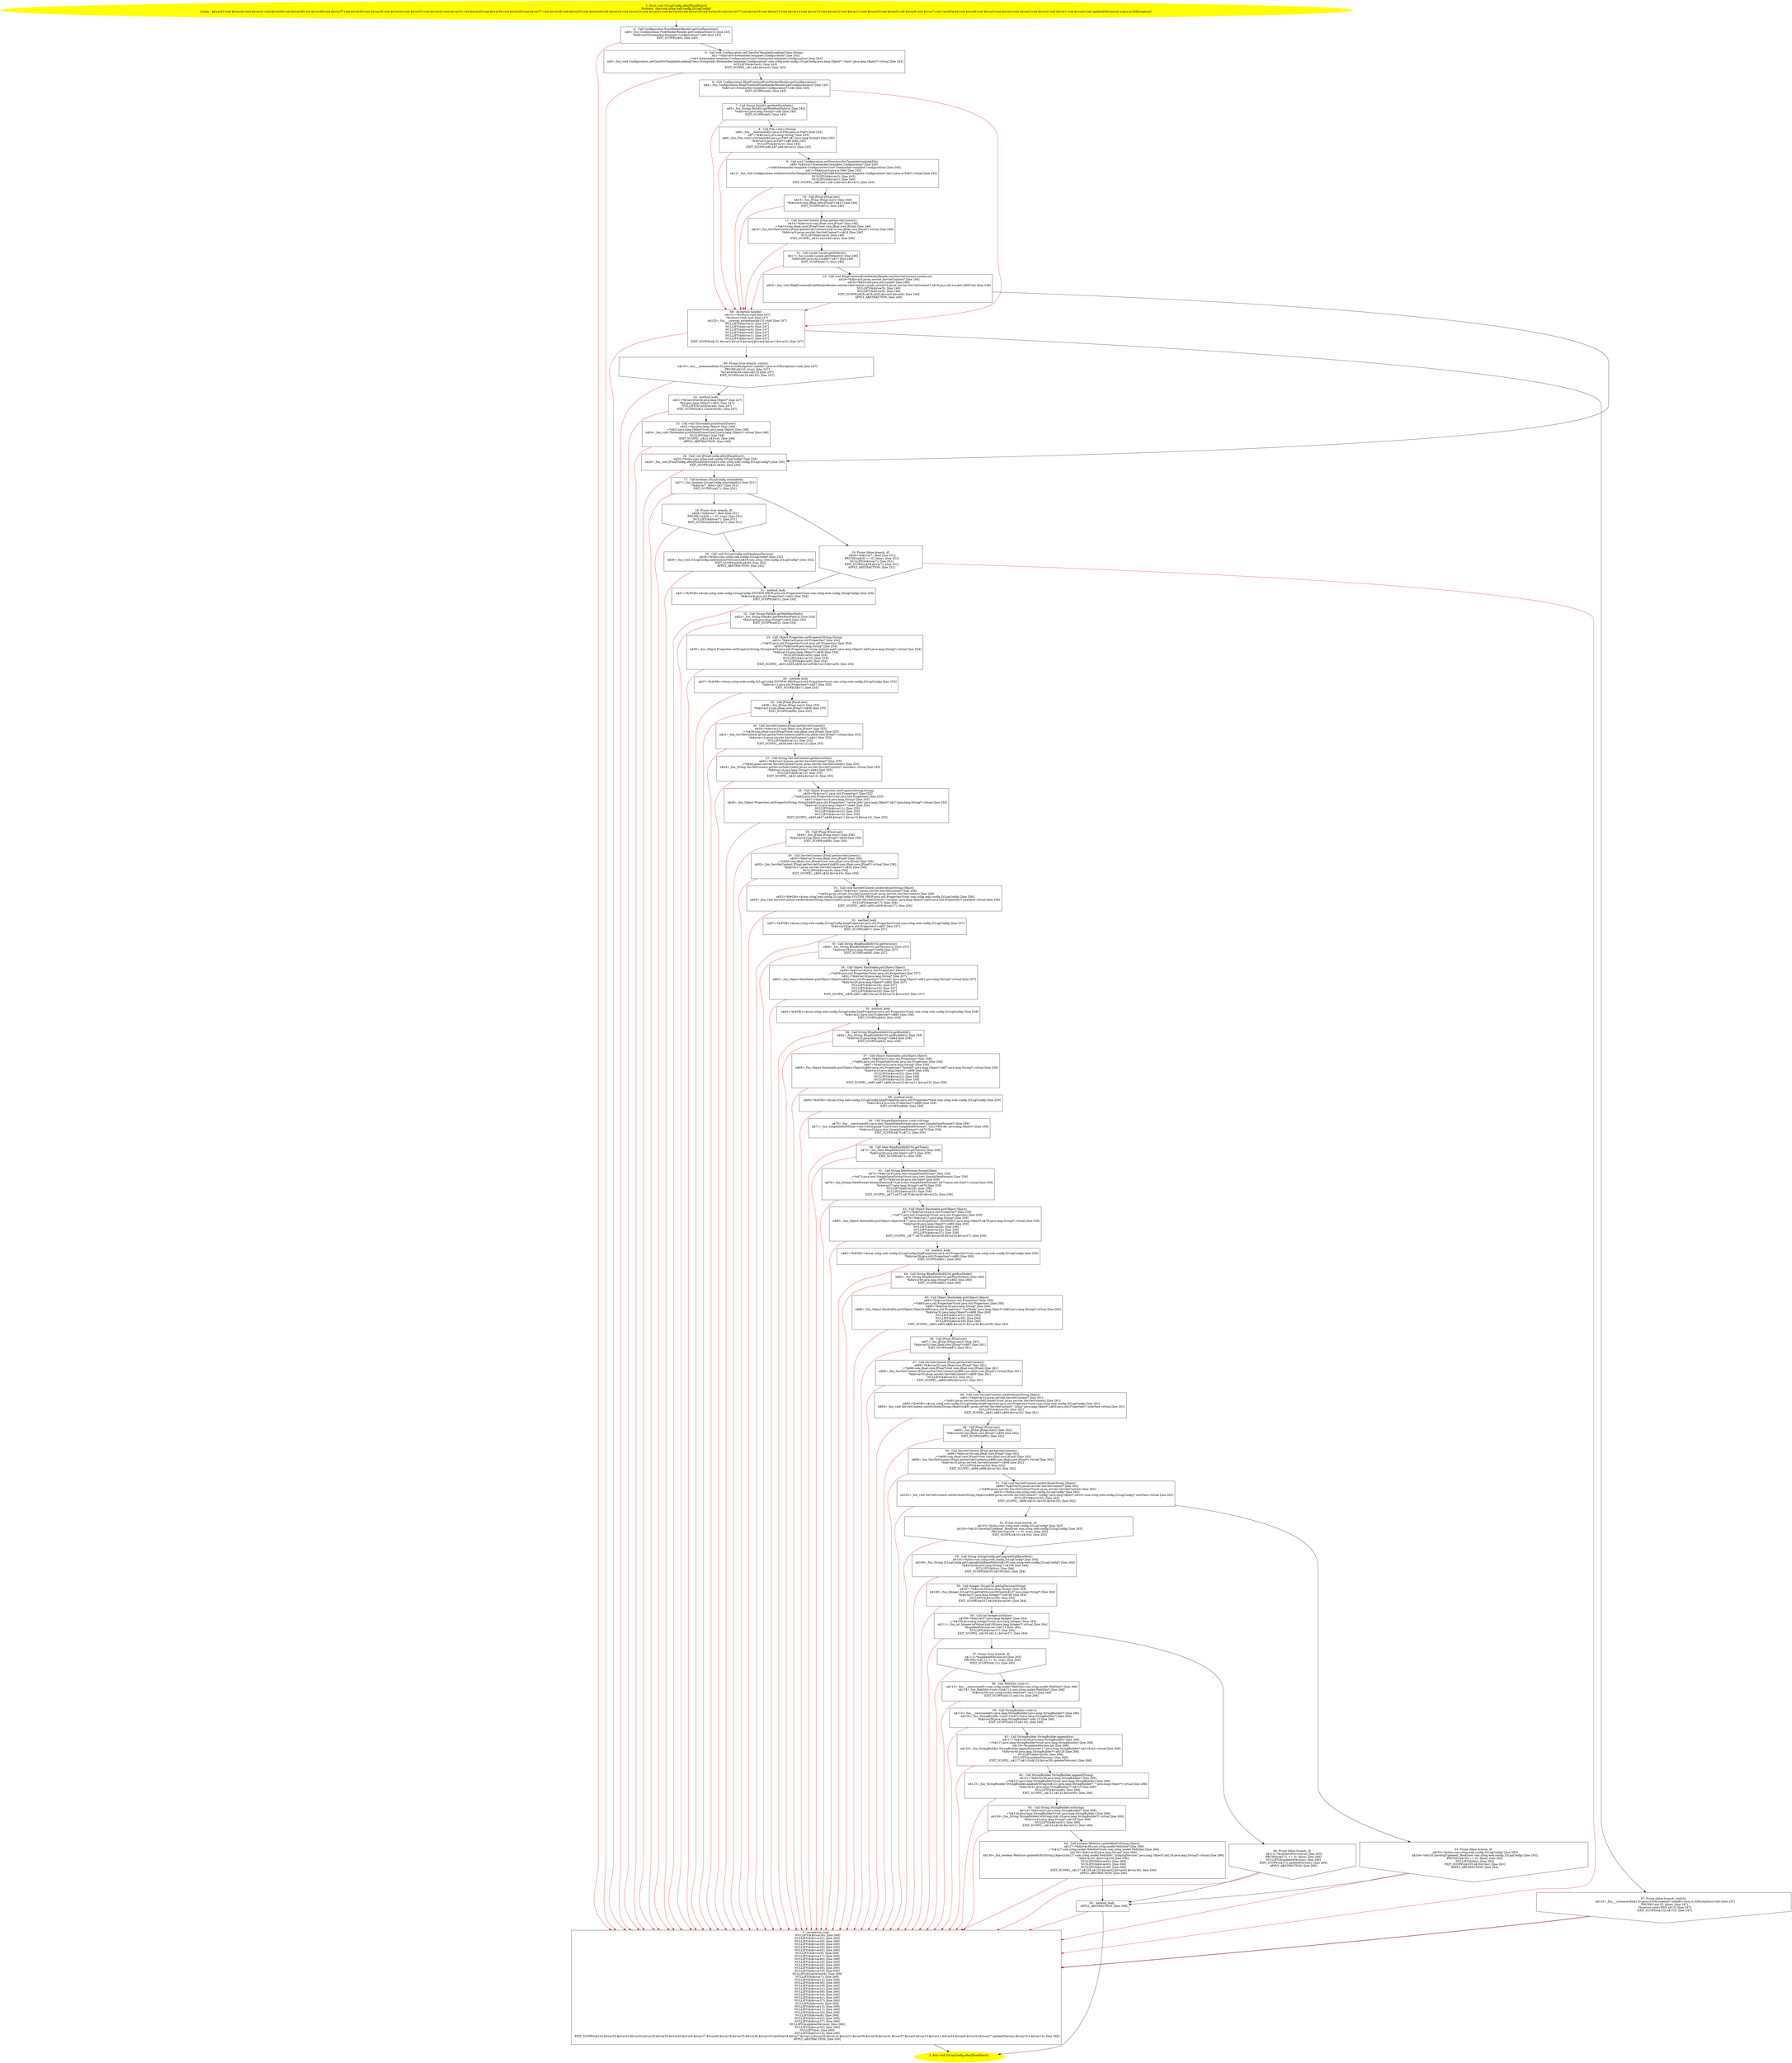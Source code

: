 /* @generated */
digraph cfg {
"com.zrlog.web.config.ZrLogConfig.afterJFinalStart():void.50306a057039aeea0c60e3ae49a06edf_1" [label="1: Start void ZrLogConfig.afterJFinalStart()\nFormals:  this:com.zrlog.web.config.ZrLogConfig*\nLocals:  $irvar43:void $irvar42:void $irvar41:void $irvar40:void $irvar39:void $irvar38:void $irvar37:void $irvar36:void $irvar35:void $irvar34:void $irvar33:void $irvar32:void $irvar31:void $irvar30:void $irvar29:void $irvar28:void $irvar27:void $irvar26:void $irvar25:void $irvar24:void $irvar23:void $irvar22:void $irvar21:void $irvar20:void $irvar19:void $irvar18:void $irvar17:void $irvar16:void $irvar15:void $irvar14:void $irvar13:void $irvar12:void $irvar11:void $irvar10:void $irvar9:void $irvar8:void $irvar7:void CatchVar44:void $irvar6:void $irvar5:void $irvar4:void $irvar3:void $irvar2:void $irvar1:void $irvar0:void updatedVersion:int e:java.io.IOException* \n  " color=yellow style=filled]
	

	 "com.zrlog.web.config.ZrLogConfig.afterJFinalStart():void.50306a057039aeea0c60e3ae49a06edf_1" -> "com.zrlog.web.config.ZrLogConfig.afterJFinalStart():void.50306a057039aeea0c60e3ae49a06edf_4" ;
"com.zrlog.web.config.ZrLogConfig.afterJFinalStart():void.50306a057039aeea0c60e3ae49a06edf_2" [label="2: Exit void ZrLogConfig.afterJFinalStart() \n  " color=yellow style=filled]
	

"com.zrlog.web.config.ZrLogConfig.afterJFinalStart():void.50306a057039aeea0c60e3ae49a06edf_3" [label="3:  exceptions sink \n   NULLIFY(&$irvar26); [line 269]\n  NULLIFY(&$irvar22); [line 269]\n  NULLIFY(&$irvar30); [line 269]\n  NULLIFY(&$irvar29); [line 269]\n  NULLIFY(&$irvar25); [line 269]\n  NULLIFY(&$irvar42); [line 269]\n  NULLIFY(&$irvar9); [line 269]\n  NULLIFY(&$irvar17); [line 269]\n  NULLIFY(&$irvar40); [line 269]\n  NULLIFY(&$irvar18); [line 269]\n  NULLIFY(&$irvar35); [line 269]\n  NULLIFY(&$irvar39); [line 269]\n  NULLIFY(&$irvar16); [line 269]\n  NULLIFY(&CatchVar44); [line 269]\n  NULLIFY(&$irvar7); [line 269]\n  NULLIFY(&$irvar12); [line 269]\n  NULLIFY(&$irvar36); [line 269]\n  NULLIFY(&$irvar19); [line 269]\n  NULLIFY(&$irvar21); [line 269]\n  NULLIFY(&$irvar38); [line 269]\n  NULLIFY(&$irvar34); [line 269]\n  NULLIFY(&$irvar41); [line 269]\n  NULLIFY(&$irvar37); [line 269]\n  NULLIFY(&$irvar0); [line 269]\n  NULLIFY(&$irvar13); [line 269]\n  NULLIFY(&$irvar11); [line 269]\n  NULLIFY(&$irvar24); [line 269]\n  NULLIFY(&$irvar8); [line 269]\n  NULLIFY(&$irvar32); [line 269]\n  NULLIFY(&$irvar27); [line 269]\n  NULLIFY(&updatedVersion); [line 269]\n  NULLIFY(&$irvar33); [line 269]\n  NULLIFY(&e); [line 269]\n  NULLIFY(&$irvar14); [line 269]\n  EXIT_SCOPE(n$132,$irvar26,$irvar22,$irvar30,$irvar29,$irvar25,$irvar42,$irvar9,$irvar17,$irvar40,$irvar18,$irvar35,$irvar39,$irvar16,CatchVar44,$irvar7,$irvar12,$irvar36,$irvar19,$irvar21,$irvar38,$irvar34,$irvar41,$irvar37,$irvar0,$irvar13,$irvar11,$irvar24,$irvar8,$irvar32,$irvar27,updatedVersion,$irvar33,e,$irvar14); [line 269]\n  APPLY_ABSTRACTION; [line 269]\n " shape="box"]
	

	 "com.zrlog.web.config.ZrLogConfig.afterJFinalStart():void.50306a057039aeea0c60e3ae49a06edf_3" -> "com.zrlog.web.config.ZrLogConfig.afterJFinalStart():void.50306a057039aeea0c60e3ae49a06edf_2" ;
"com.zrlog.web.config.ZrLogConfig.afterJFinalStart():void.50306a057039aeea0c60e3ae49a06edf_4" [label="4:  Call Configuration FreeMarkerRender.getConfiguration() \n   n$0=_fun_Configuration FreeMarkerRender.getConfiguration()() [line 243]\n  *&$irvar0:freemarker.template.Configuration*=n$0 [line 243]\n  EXIT_SCOPE(n$0); [line 243]\n " shape="box"]
	

	 "com.zrlog.web.config.ZrLogConfig.afterJFinalStart():void.50306a057039aeea0c60e3ae49a06edf_4" -> "com.zrlog.web.config.ZrLogConfig.afterJFinalStart():void.50306a057039aeea0c60e3ae49a06edf_5" ;
	 "com.zrlog.web.config.ZrLogConfig.afterJFinalStart():void.50306a057039aeea0c60e3ae49a06edf_4" -> "com.zrlog.web.config.ZrLogConfig.afterJFinalStart():void.50306a057039aeea0c60e3ae49a06edf_3" [color="red" ];
"com.zrlog.web.config.ZrLogConfig.afterJFinalStart():void.50306a057039aeea0c60e3ae49a06edf_5" [label="5:  Call void Configuration.setClassForTemplateLoading(Class,String) \n   n$1=*&$irvar0:freemarker.template.Configuration* [line 243]\n  _=*n$1:freemarker.template.Configuration*(root freemarker.template.Configuration) [line 243]\n  n$3=_fun_void Configuration.setClassForTemplateLoading(Class,String)(n$1:freemarker.template.Configuration*,com.zrlog.web.config.ZrLogConfig:java.lang.Object*,\"/view\":java.lang.Object*) virtual [line 243]\n  NULLIFY(&$irvar0); [line 243]\n  EXIT_SCOPE(_,n$1,n$3,$irvar0); [line 243]\n " shape="box"]
	

	 "com.zrlog.web.config.ZrLogConfig.afterJFinalStart():void.50306a057039aeea0c60e3ae49a06edf_5" -> "com.zrlog.web.config.ZrLogConfig.afterJFinalStart():void.50306a057039aeea0c60e3ae49a06edf_6" ;
	 "com.zrlog.web.config.ZrLogConfig.afterJFinalStart():void.50306a057039aeea0c60e3ae49a06edf_5" -> "com.zrlog.web.config.ZrLogConfig.afterJFinalStart():void.50306a057039aeea0c60e3ae49a06edf_3" [color="red" ];
"com.zrlog.web.config.ZrLogConfig.afterJFinalStart():void.50306a057039aeea0c60e3ae49a06edf_6" [label="6:  Call Configuration BlogFrontendFreeMarkerRender.getConfiguration() \n   n$4=_fun_Configuration BlogFrontendFreeMarkerRender.getConfiguration()() [line 245]\n  *&$irvar1:freemarker.template.Configuration*=n$4 [line 245]\n  EXIT_SCOPE(n$4); [line 245]\n " shape="box"]
	

	 "com.zrlog.web.config.ZrLogConfig.afterJFinalStart():void.50306a057039aeea0c60e3ae49a06edf_6" -> "com.zrlog.web.config.ZrLogConfig.afterJFinalStart():void.50306a057039aeea0c60e3ae49a06edf_7" ;
	 "com.zrlog.web.config.ZrLogConfig.afterJFinalStart():void.50306a057039aeea0c60e3ae49a06edf_6" -> "com.zrlog.web.config.ZrLogConfig.afterJFinalStart():void.50306a057039aeea0c60e3ae49a06edf_68" [color="red" ];
"com.zrlog.web.config.ZrLogConfig.afterJFinalStart():void.50306a057039aeea0c60e3ae49a06edf_7" [label="7:  Call String PathKit.getWebRootPath() \n   n$5=_fun_String PathKit.getWebRootPath()() [line 245]\n  *&$irvar2:java.lang.String*=n$5 [line 245]\n  EXIT_SCOPE(n$5); [line 245]\n " shape="box"]
	

	 "com.zrlog.web.config.ZrLogConfig.afterJFinalStart():void.50306a057039aeea0c60e3ae49a06edf_7" -> "com.zrlog.web.config.ZrLogConfig.afterJFinalStart():void.50306a057039aeea0c60e3ae49a06edf_8" ;
	 "com.zrlog.web.config.ZrLogConfig.afterJFinalStart():void.50306a057039aeea0c60e3ae49a06edf_7" -> "com.zrlog.web.config.ZrLogConfig.afterJFinalStart():void.50306a057039aeea0c60e3ae49a06edf_68" [color="red" ];
"com.zrlog.web.config.ZrLogConfig.afterJFinalStart():void.50306a057039aeea0c60e3ae49a06edf_8" [label="8:  Call File.<init>(String) \n   n$6=_fun___new(sizeof(t=java.io.File):java.io.File*) [line 245]\n  n$7=*&$irvar2:java.lang.String* [line 245]\n  n$8=_fun_File.<init>(String)(n$6:java.io.File*,n$7:java.lang.String*) [line 245]\n  *&$irvar3:java.io.File*=n$6 [line 245]\n  NULLIFY(&$irvar2); [line 245]\n  EXIT_SCOPE(n$6,n$7,n$8,$irvar2); [line 245]\n " shape="box"]
	

	 "com.zrlog.web.config.ZrLogConfig.afterJFinalStart():void.50306a057039aeea0c60e3ae49a06edf_8" -> "com.zrlog.web.config.ZrLogConfig.afterJFinalStart():void.50306a057039aeea0c60e3ae49a06edf_9" ;
	 "com.zrlog.web.config.ZrLogConfig.afterJFinalStart():void.50306a057039aeea0c60e3ae49a06edf_8" -> "com.zrlog.web.config.ZrLogConfig.afterJFinalStart():void.50306a057039aeea0c60e3ae49a06edf_68" [color="red" ];
"com.zrlog.web.config.ZrLogConfig.afterJFinalStart():void.50306a057039aeea0c60e3ae49a06edf_9" [label="9:  Call void Configuration.setDirectoryForTemplateLoading(File) \n   n$9=*&$irvar1:freemarker.template.Configuration* [line 245]\n  _=*n$9:freemarker.template.Configuration*(root freemarker.template.Configuration) [line 245]\n  n$11=*&$irvar3:java.io.File* [line 245]\n  n$12=_fun_void Configuration.setDirectoryForTemplateLoading(File)(n$9:freemarker.template.Configuration*,n$11:java.io.File*) virtual [line 245]\n  NULLIFY(&$irvar3); [line 245]\n  NULLIFY(&$irvar1); [line 245]\n  EXIT_SCOPE(_,n$9,n$11,n$12,$irvar3,$irvar1); [line 245]\n " shape="box"]
	

	 "com.zrlog.web.config.ZrLogConfig.afterJFinalStart():void.50306a057039aeea0c60e3ae49a06edf_9" -> "com.zrlog.web.config.ZrLogConfig.afterJFinalStart():void.50306a057039aeea0c60e3ae49a06edf_10" ;
	 "com.zrlog.web.config.ZrLogConfig.afterJFinalStart():void.50306a057039aeea0c60e3ae49a06edf_9" -> "com.zrlog.web.config.ZrLogConfig.afterJFinalStart():void.50306a057039aeea0c60e3ae49a06edf_68" [color="red" ];
"com.zrlog.web.config.ZrLogConfig.afterJFinalStart():void.50306a057039aeea0c60e3ae49a06edf_10" [label="10:  Call JFinal JFinal.me() \n   n$13=_fun_JFinal JFinal.me()() [line 246]\n  *&$irvar4:com.jfinal.core.JFinal*=n$13 [line 246]\n  EXIT_SCOPE(n$13); [line 246]\n " shape="box"]
	

	 "com.zrlog.web.config.ZrLogConfig.afterJFinalStart():void.50306a057039aeea0c60e3ae49a06edf_10" -> "com.zrlog.web.config.ZrLogConfig.afterJFinalStart():void.50306a057039aeea0c60e3ae49a06edf_11" ;
	 "com.zrlog.web.config.ZrLogConfig.afterJFinalStart():void.50306a057039aeea0c60e3ae49a06edf_10" -> "com.zrlog.web.config.ZrLogConfig.afterJFinalStart():void.50306a057039aeea0c60e3ae49a06edf_68" [color="red" ];
"com.zrlog.web.config.ZrLogConfig.afterJFinalStart():void.50306a057039aeea0c60e3ae49a06edf_11" [label="11:  Call ServletContext JFinal.getServletContext() \n   n$14=*&$irvar4:com.jfinal.core.JFinal* [line 246]\n  _=*n$14:com.jfinal.core.JFinal*(root com.jfinal.core.JFinal) [line 246]\n  n$16=_fun_ServletContext JFinal.getServletContext()(n$14:com.jfinal.core.JFinal*) virtual [line 246]\n  *&$irvar5:javax.servlet.ServletContext*=n$16 [line 246]\n  NULLIFY(&$irvar4); [line 246]\n  EXIT_SCOPE(_,n$14,n$16,$irvar4); [line 246]\n " shape="box"]
	

	 "com.zrlog.web.config.ZrLogConfig.afterJFinalStart():void.50306a057039aeea0c60e3ae49a06edf_11" -> "com.zrlog.web.config.ZrLogConfig.afterJFinalStart():void.50306a057039aeea0c60e3ae49a06edf_12" ;
	 "com.zrlog.web.config.ZrLogConfig.afterJFinalStart():void.50306a057039aeea0c60e3ae49a06edf_11" -> "com.zrlog.web.config.ZrLogConfig.afterJFinalStart():void.50306a057039aeea0c60e3ae49a06edf_68" [color="red" ];
"com.zrlog.web.config.ZrLogConfig.afterJFinalStart():void.50306a057039aeea0c60e3ae49a06edf_12" [label="12:  Call Locale Locale.getDefault() \n   n$17=_fun_Locale Locale.getDefault()() [line 246]\n  *&$irvar6:java.util.Locale*=n$17 [line 246]\n  EXIT_SCOPE(n$17); [line 246]\n " shape="box"]
	

	 "com.zrlog.web.config.ZrLogConfig.afterJFinalStart():void.50306a057039aeea0c60e3ae49a06edf_12" -> "com.zrlog.web.config.ZrLogConfig.afterJFinalStart():void.50306a057039aeea0c60e3ae49a06edf_13" ;
	 "com.zrlog.web.config.ZrLogConfig.afterJFinalStart():void.50306a057039aeea0c60e3ae49a06edf_12" -> "com.zrlog.web.config.ZrLogConfig.afterJFinalStart():void.50306a057039aeea0c60e3ae49a06edf_68" [color="red" ];
"com.zrlog.web.config.ZrLogConfig.afterJFinalStart():void.50306a057039aeea0c60e3ae49a06edf_13" [label="13:  Call void BlogFrontendFreeMarkerRender.init(ServletContext,Locale,int) \n   n$18=*&$irvar5:javax.servlet.ServletContext* [line 246]\n  n$19=*&$irvar6:java.util.Locale* [line 246]\n  n$20=_fun_void BlogFrontendFreeMarkerRender.init(ServletContext,Locale,int)(n$18:javax.servlet.ServletContext*,n$19:java.util.Locale*,3600:int) [line 246]\n  NULLIFY(&$irvar5); [line 246]\n  NULLIFY(&$irvar6); [line 246]\n  EXIT_SCOPE(n$18,n$19,n$20,$irvar5,$irvar6); [line 246]\n  APPLY_ABSTRACTION; [line 246]\n " shape="box"]
	

	 "com.zrlog.web.config.ZrLogConfig.afterJFinalStart():void.50306a057039aeea0c60e3ae49a06edf_13" -> "com.zrlog.web.config.ZrLogConfig.afterJFinalStart():void.50306a057039aeea0c60e3ae49a06edf_16" ;
	 "com.zrlog.web.config.ZrLogConfig.afterJFinalStart():void.50306a057039aeea0c60e3ae49a06edf_13" -> "com.zrlog.web.config.ZrLogConfig.afterJFinalStart():void.50306a057039aeea0c60e3ae49a06edf_68" [color="red" ];
"com.zrlog.web.config.ZrLogConfig.afterJFinalStart():void.50306a057039aeea0c60e3ae49a06edf_14" [label="14:  method_body \n   n$21=*&CatchVar44:java.lang.Object* [line 247]\n  *&e:java.lang.Object*=n$21 [line 247]\n  NULLIFY(&CatchVar44); [line 247]\n  EXIT_SCOPE(n$21,CatchVar44); [line 247]\n " shape="box"]
	

	 "com.zrlog.web.config.ZrLogConfig.afterJFinalStart():void.50306a057039aeea0c60e3ae49a06edf_14" -> "com.zrlog.web.config.ZrLogConfig.afterJFinalStart():void.50306a057039aeea0c60e3ae49a06edf_15" ;
	 "com.zrlog.web.config.ZrLogConfig.afterJFinalStart():void.50306a057039aeea0c60e3ae49a06edf_14" -> "com.zrlog.web.config.ZrLogConfig.afterJFinalStart():void.50306a057039aeea0c60e3ae49a06edf_3" [color="red" ];
"com.zrlog.web.config.ZrLogConfig.afterJFinalStart():void.50306a057039aeea0c60e3ae49a06edf_15" [label="15:  Call void Throwable.printStackTrace() \n   n$22=*&e:java.lang.Object* [line 248]\n  _=*n$22:java.lang.Object*(root java.lang.Object) [line 248]\n  n$24=_fun_void Throwable.printStackTrace()(n$22:java.lang.Object*) virtual [line 248]\n  NULLIFY(&e); [line 248]\n  EXIT_SCOPE(_,n$22,n$24,e); [line 248]\n  APPLY_ABSTRACTION; [line 248]\n " shape="box"]
	

	 "com.zrlog.web.config.ZrLogConfig.afterJFinalStart():void.50306a057039aeea0c60e3ae49a06edf_15" -> "com.zrlog.web.config.ZrLogConfig.afterJFinalStart():void.50306a057039aeea0c60e3ae49a06edf_16" ;
	 "com.zrlog.web.config.ZrLogConfig.afterJFinalStart():void.50306a057039aeea0c60e3ae49a06edf_15" -> "com.zrlog.web.config.ZrLogConfig.afterJFinalStart():void.50306a057039aeea0c60e3ae49a06edf_3" [color="red" ];
"com.zrlog.web.config.ZrLogConfig.afterJFinalStart():void.50306a057039aeea0c60e3ae49a06edf_16" [label="16:  Call void JFinalConfig.afterJFinalStart() \n   n$25=*&this:com.zrlog.web.config.ZrLogConfig* [line 250]\n  n$26=_fun_void JFinalConfig.afterJFinalStart()(n$25:com.zrlog.web.config.ZrLogConfig*) [line 250]\n  EXIT_SCOPE(n$25,n$26); [line 250]\n " shape="box"]
	

	 "com.zrlog.web.config.ZrLogConfig.afterJFinalStart():void.50306a057039aeea0c60e3ae49a06edf_16" -> "com.zrlog.web.config.ZrLogConfig.afterJFinalStart():void.50306a057039aeea0c60e3ae49a06edf_17" ;
	 "com.zrlog.web.config.ZrLogConfig.afterJFinalStart():void.50306a057039aeea0c60e3ae49a06edf_16" -> "com.zrlog.web.config.ZrLogConfig.afterJFinalStart():void.50306a057039aeea0c60e3ae49a06edf_3" [color="red" ];
"com.zrlog.web.config.ZrLogConfig.afterJFinalStart():void.50306a057039aeea0c60e3ae49a06edf_17" [label="17:  Call boolean ZrLogConfig.isInstalled() \n   n$27=_fun_boolean ZrLogConfig.isInstalled()() [line 251]\n  *&$irvar7:_Bool=n$27 [line 251]\n  EXIT_SCOPE(n$27); [line 251]\n " shape="box"]
	

	 "com.zrlog.web.config.ZrLogConfig.afterJFinalStart():void.50306a057039aeea0c60e3ae49a06edf_17" -> "com.zrlog.web.config.ZrLogConfig.afterJFinalStart():void.50306a057039aeea0c60e3ae49a06edf_18" ;
	 "com.zrlog.web.config.ZrLogConfig.afterJFinalStart():void.50306a057039aeea0c60e3ae49a06edf_17" -> "com.zrlog.web.config.ZrLogConfig.afterJFinalStart():void.50306a057039aeea0c60e3ae49a06edf_19" ;
	 "com.zrlog.web.config.ZrLogConfig.afterJFinalStart():void.50306a057039aeea0c60e3ae49a06edf_17" -> "com.zrlog.web.config.ZrLogConfig.afterJFinalStart():void.50306a057039aeea0c60e3ae49a06edf_3" [color="red" ];
"com.zrlog.web.config.ZrLogConfig.afterJFinalStart():void.50306a057039aeea0c60e3ae49a06edf_18" [label="18: Prune (true branch, if) \n   n$28=*&$irvar7:_Bool [line 251]\n  PRUNE(!(n$28 == 0), true); [line 251]\n  NULLIFY(&$irvar7); [line 251]\n  EXIT_SCOPE(n$28,$irvar7); [line 251]\n " shape="invhouse"]
	

	 "com.zrlog.web.config.ZrLogConfig.afterJFinalStart():void.50306a057039aeea0c60e3ae49a06edf_18" -> "com.zrlog.web.config.ZrLogConfig.afterJFinalStart():void.50306a057039aeea0c60e3ae49a06edf_20" ;
	 "com.zrlog.web.config.ZrLogConfig.afterJFinalStart():void.50306a057039aeea0c60e3ae49a06edf_18" -> "com.zrlog.web.config.ZrLogConfig.afterJFinalStart():void.50306a057039aeea0c60e3ae49a06edf_3" [color="red" ];
"com.zrlog.web.config.ZrLogConfig.afterJFinalStart():void.50306a057039aeea0c60e3ae49a06edf_19" [label="19: Prune (false branch, if) \n   n$28=*&$irvar7:_Bool [line 251]\n  PRUNE((n$28 == 0), false); [line 251]\n  NULLIFY(&$irvar7); [line 251]\n  EXIT_SCOPE(n$28,$irvar7); [line 251]\n  APPLY_ABSTRACTION; [line 251]\n " shape="invhouse"]
	

	 "com.zrlog.web.config.ZrLogConfig.afterJFinalStart():void.50306a057039aeea0c60e3ae49a06edf_19" -> "com.zrlog.web.config.ZrLogConfig.afterJFinalStart():void.50306a057039aeea0c60e3ae49a06edf_21" ;
	 "com.zrlog.web.config.ZrLogConfig.afterJFinalStart():void.50306a057039aeea0c60e3ae49a06edf_19" -> "com.zrlog.web.config.ZrLogConfig.afterJFinalStart():void.50306a057039aeea0c60e3ae49a06edf_3" [color="red" ];
"com.zrlog.web.config.ZrLogConfig.afterJFinalStart():void.50306a057039aeea0c60e3ae49a06edf_20" [label="20:  Call void ZrLogConfig.initDatabaseVersion() \n   n$29=*&this:com.zrlog.web.config.ZrLogConfig* [line 252]\n  n$30=_fun_void ZrLogConfig.initDatabaseVersion()(n$29:com.zrlog.web.config.ZrLogConfig*) [line 252]\n  EXIT_SCOPE(n$29,n$30); [line 252]\n  APPLY_ABSTRACTION; [line 252]\n " shape="box"]
	

	 "com.zrlog.web.config.ZrLogConfig.afterJFinalStart():void.50306a057039aeea0c60e3ae49a06edf_20" -> "com.zrlog.web.config.ZrLogConfig.afterJFinalStart():void.50306a057039aeea0c60e3ae49a06edf_21" ;
	 "com.zrlog.web.config.ZrLogConfig.afterJFinalStart():void.50306a057039aeea0c60e3ae49a06edf_20" -> "com.zrlog.web.config.ZrLogConfig.afterJFinalStart():void.50306a057039aeea0c60e3ae49a06edf_3" [color="red" ];
"com.zrlog.web.config.ZrLogConfig.afterJFinalStart():void.50306a057039aeea0c60e3ae49a06edf_21" [label="21:  method_body \n   n$31=*&#GB<>$com.zrlog.web.config.ZrLogConfig.SYSTEM_PROP:java.util.Properties*(root com.zrlog.web.config.ZrLogConfig) [line 254]\n  *&$irvar8:java.util.Properties*=n$31 [line 254]\n  EXIT_SCOPE(n$31); [line 254]\n " shape="box"]
	

	 "com.zrlog.web.config.ZrLogConfig.afterJFinalStart():void.50306a057039aeea0c60e3ae49a06edf_21" -> "com.zrlog.web.config.ZrLogConfig.afterJFinalStart():void.50306a057039aeea0c60e3ae49a06edf_22" ;
	 "com.zrlog.web.config.ZrLogConfig.afterJFinalStart():void.50306a057039aeea0c60e3ae49a06edf_21" -> "com.zrlog.web.config.ZrLogConfig.afterJFinalStart():void.50306a057039aeea0c60e3ae49a06edf_3" [color="red" ];
"com.zrlog.web.config.ZrLogConfig.afterJFinalStart():void.50306a057039aeea0c60e3ae49a06edf_22" [label="22:  Call String PathKit.getWebRootPath() \n   n$32=_fun_String PathKit.getWebRootPath()() [line 254]\n  *&$irvar9:java.lang.String*=n$32 [line 254]\n  EXIT_SCOPE(n$32); [line 254]\n " shape="box"]
	

	 "com.zrlog.web.config.ZrLogConfig.afterJFinalStart():void.50306a057039aeea0c60e3ae49a06edf_22" -> "com.zrlog.web.config.ZrLogConfig.afterJFinalStart():void.50306a057039aeea0c60e3ae49a06edf_23" ;
	 "com.zrlog.web.config.ZrLogConfig.afterJFinalStart():void.50306a057039aeea0c60e3ae49a06edf_22" -> "com.zrlog.web.config.ZrLogConfig.afterJFinalStart():void.50306a057039aeea0c60e3ae49a06edf_3" [color="red" ];
"com.zrlog.web.config.ZrLogConfig.afterJFinalStart():void.50306a057039aeea0c60e3ae49a06edf_23" [label="23:  Call Object Properties.setProperty(String,String) \n   n$33=*&$irvar8:java.util.Properties* [line 254]\n  _=*n$33:java.util.Properties*(root java.util.Properties) [line 254]\n  n$35=*&$irvar9:java.lang.String* [line 254]\n  n$36=_fun_Object Properties.setProperty(String,String)(n$33:java.util.Properties*,\"zrlog.runtime.path\":java.lang.Object*,n$35:java.lang.String*) virtual [line 254]\n  *&$irvar10:java.lang.Object*=n$36 [line 254]\n  NULLIFY(&$irvar9); [line 254]\n  NULLIFY(&$irvar10); [line 254]\n  NULLIFY(&$irvar8); [line 254]\n  EXIT_SCOPE(_,n$33,n$35,n$36,$irvar9,$irvar10,$irvar8); [line 254]\n " shape="box"]
	

	 "com.zrlog.web.config.ZrLogConfig.afterJFinalStart():void.50306a057039aeea0c60e3ae49a06edf_23" -> "com.zrlog.web.config.ZrLogConfig.afterJFinalStart():void.50306a057039aeea0c60e3ae49a06edf_24" ;
	 "com.zrlog.web.config.ZrLogConfig.afterJFinalStart():void.50306a057039aeea0c60e3ae49a06edf_23" -> "com.zrlog.web.config.ZrLogConfig.afterJFinalStart():void.50306a057039aeea0c60e3ae49a06edf_3" [color="red" ];
"com.zrlog.web.config.ZrLogConfig.afterJFinalStart():void.50306a057039aeea0c60e3ae49a06edf_24" [label="24:  method_body \n   n$37=*&#GB<>$com.zrlog.web.config.ZrLogConfig.SYSTEM_PROP:java.util.Properties*(root com.zrlog.web.config.ZrLogConfig) [line 255]\n  *&$irvar11:java.util.Properties*=n$37 [line 255]\n  EXIT_SCOPE(n$37); [line 255]\n " shape="box"]
	

	 "com.zrlog.web.config.ZrLogConfig.afterJFinalStart():void.50306a057039aeea0c60e3ae49a06edf_24" -> "com.zrlog.web.config.ZrLogConfig.afterJFinalStart():void.50306a057039aeea0c60e3ae49a06edf_25" ;
	 "com.zrlog.web.config.ZrLogConfig.afterJFinalStart():void.50306a057039aeea0c60e3ae49a06edf_24" -> "com.zrlog.web.config.ZrLogConfig.afterJFinalStart():void.50306a057039aeea0c60e3ae49a06edf_3" [color="red" ];
"com.zrlog.web.config.ZrLogConfig.afterJFinalStart():void.50306a057039aeea0c60e3ae49a06edf_25" [label="25:  Call JFinal JFinal.me() \n   n$38=_fun_JFinal JFinal.me()() [line 255]\n  *&$irvar12:com.jfinal.core.JFinal*=n$38 [line 255]\n  EXIT_SCOPE(n$38); [line 255]\n " shape="box"]
	

	 "com.zrlog.web.config.ZrLogConfig.afterJFinalStart():void.50306a057039aeea0c60e3ae49a06edf_25" -> "com.zrlog.web.config.ZrLogConfig.afterJFinalStart():void.50306a057039aeea0c60e3ae49a06edf_26" ;
	 "com.zrlog.web.config.ZrLogConfig.afterJFinalStart():void.50306a057039aeea0c60e3ae49a06edf_25" -> "com.zrlog.web.config.ZrLogConfig.afterJFinalStart():void.50306a057039aeea0c60e3ae49a06edf_3" [color="red" ];
"com.zrlog.web.config.ZrLogConfig.afterJFinalStart():void.50306a057039aeea0c60e3ae49a06edf_26" [label="26:  Call ServletContext JFinal.getServletContext() \n   n$39=*&$irvar12:com.jfinal.core.JFinal* [line 255]\n  _=*n$39:com.jfinal.core.JFinal*(root com.jfinal.core.JFinal) [line 255]\n  n$41=_fun_ServletContext JFinal.getServletContext()(n$39:com.jfinal.core.JFinal*) virtual [line 255]\n  *&$irvar13:javax.servlet.ServletContext*=n$41 [line 255]\n  NULLIFY(&$irvar12); [line 255]\n  EXIT_SCOPE(_,n$39,n$41,$irvar12); [line 255]\n " shape="box"]
	

	 "com.zrlog.web.config.ZrLogConfig.afterJFinalStart():void.50306a057039aeea0c60e3ae49a06edf_26" -> "com.zrlog.web.config.ZrLogConfig.afterJFinalStart():void.50306a057039aeea0c60e3ae49a06edf_27" ;
	 "com.zrlog.web.config.ZrLogConfig.afterJFinalStart():void.50306a057039aeea0c60e3ae49a06edf_26" -> "com.zrlog.web.config.ZrLogConfig.afterJFinalStart():void.50306a057039aeea0c60e3ae49a06edf_3" [color="red" ];
"com.zrlog.web.config.ZrLogConfig.afterJFinalStart():void.50306a057039aeea0c60e3ae49a06edf_27" [label="27:  Call String ServletContext.getServerInfo() \n   n$42=*&$irvar13:javax.servlet.ServletContext* [line 255]\n  _=*n$42:javax.servlet.ServletContext*(root javax.servlet.ServletContext) [line 255]\n  n$44=_fun_String ServletContext.getServerInfo()(n$42:javax.servlet.ServletContext*) interface virtual [line 255]\n  *&$irvar14:java.lang.String*=n$44 [line 255]\n  NULLIFY(&$irvar13); [line 255]\n  EXIT_SCOPE(_,n$42,n$44,$irvar13); [line 255]\n " shape="box"]
	

	 "com.zrlog.web.config.ZrLogConfig.afterJFinalStart():void.50306a057039aeea0c60e3ae49a06edf_27" -> "com.zrlog.web.config.ZrLogConfig.afterJFinalStart():void.50306a057039aeea0c60e3ae49a06edf_28" ;
	 "com.zrlog.web.config.ZrLogConfig.afterJFinalStart():void.50306a057039aeea0c60e3ae49a06edf_27" -> "com.zrlog.web.config.ZrLogConfig.afterJFinalStart():void.50306a057039aeea0c60e3ae49a06edf_3" [color="red" ];
"com.zrlog.web.config.ZrLogConfig.afterJFinalStart():void.50306a057039aeea0c60e3ae49a06edf_28" [label="28:  Call Object Properties.setProperty(String,String) \n   n$45=*&$irvar11:java.util.Properties* [line 255]\n  _=*n$45:java.util.Properties*(root java.util.Properties) [line 255]\n  n$47=*&$irvar14:java.lang.String* [line 255]\n  n$48=_fun_Object Properties.setProperty(String,String)(n$45:java.util.Properties*,\"server.info\":java.lang.Object*,n$47:java.lang.String*) virtual [line 255]\n  *&$irvar15:java.lang.Object*=n$48 [line 255]\n  NULLIFY(&$irvar11); [line 255]\n  NULLIFY(&$irvar15); [line 255]\n  NULLIFY(&$irvar14); [line 255]\n  EXIT_SCOPE(_,n$45,n$47,n$48,$irvar11,$irvar15,$irvar14); [line 255]\n " shape="box"]
	

	 "com.zrlog.web.config.ZrLogConfig.afterJFinalStart():void.50306a057039aeea0c60e3ae49a06edf_28" -> "com.zrlog.web.config.ZrLogConfig.afterJFinalStart():void.50306a057039aeea0c60e3ae49a06edf_29" ;
	 "com.zrlog.web.config.ZrLogConfig.afterJFinalStart():void.50306a057039aeea0c60e3ae49a06edf_28" -> "com.zrlog.web.config.ZrLogConfig.afterJFinalStart():void.50306a057039aeea0c60e3ae49a06edf_3" [color="red" ];
"com.zrlog.web.config.ZrLogConfig.afterJFinalStart():void.50306a057039aeea0c60e3ae49a06edf_29" [label="29:  Call JFinal JFinal.me() \n   n$49=_fun_JFinal JFinal.me()() [line 256]\n  *&$irvar16:com.jfinal.core.JFinal*=n$49 [line 256]\n  EXIT_SCOPE(n$49); [line 256]\n " shape="box"]
	

	 "com.zrlog.web.config.ZrLogConfig.afterJFinalStart():void.50306a057039aeea0c60e3ae49a06edf_29" -> "com.zrlog.web.config.ZrLogConfig.afterJFinalStart():void.50306a057039aeea0c60e3ae49a06edf_30" ;
	 "com.zrlog.web.config.ZrLogConfig.afterJFinalStart():void.50306a057039aeea0c60e3ae49a06edf_29" -> "com.zrlog.web.config.ZrLogConfig.afterJFinalStart():void.50306a057039aeea0c60e3ae49a06edf_3" [color="red" ];
"com.zrlog.web.config.ZrLogConfig.afterJFinalStart():void.50306a057039aeea0c60e3ae49a06edf_30" [label="30:  Call ServletContext JFinal.getServletContext() \n   n$50=*&$irvar16:com.jfinal.core.JFinal* [line 256]\n  _=*n$50:com.jfinal.core.JFinal*(root com.jfinal.core.JFinal) [line 256]\n  n$52=_fun_ServletContext JFinal.getServletContext()(n$50:com.jfinal.core.JFinal*) virtual [line 256]\n  *&$irvar17:javax.servlet.ServletContext*=n$52 [line 256]\n  NULLIFY(&$irvar16); [line 256]\n  EXIT_SCOPE(_,n$50,n$52,$irvar16); [line 256]\n " shape="box"]
	

	 "com.zrlog.web.config.ZrLogConfig.afterJFinalStart():void.50306a057039aeea0c60e3ae49a06edf_30" -> "com.zrlog.web.config.ZrLogConfig.afterJFinalStart():void.50306a057039aeea0c60e3ae49a06edf_31" ;
	 "com.zrlog.web.config.ZrLogConfig.afterJFinalStart():void.50306a057039aeea0c60e3ae49a06edf_30" -> "com.zrlog.web.config.ZrLogConfig.afterJFinalStart():void.50306a057039aeea0c60e3ae49a06edf_3" [color="red" ];
"com.zrlog.web.config.ZrLogConfig.afterJFinalStart():void.50306a057039aeea0c60e3ae49a06edf_31" [label="31:  Call void ServletContext.setAttribute(String,Object) \n   n$53=*&$irvar17:javax.servlet.ServletContext* [line 256]\n  _=*n$53:javax.servlet.ServletContext*(root javax.servlet.ServletContext) [line 256]\n  n$55=*&#GB<>$com.zrlog.web.config.ZrLogConfig.SYSTEM_PROP:java.util.Properties*(root com.zrlog.web.config.ZrLogConfig) [line 256]\n  n$56=_fun_void ServletContext.setAttribute(String,Object)(n$53:javax.servlet.ServletContext*,\"system\":java.lang.Object*,n$55:java.util.Properties*) interface virtual [line 256]\n  NULLIFY(&$irvar17); [line 256]\n  EXIT_SCOPE(_,n$53,n$55,n$56,$irvar17); [line 256]\n " shape="box"]
	

	 "com.zrlog.web.config.ZrLogConfig.afterJFinalStart():void.50306a057039aeea0c60e3ae49a06edf_31" -> "com.zrlog.web.config.ZrLogConfig.afterJFinalStart():void.50306a057039aeea0c60e3ae49a06edf_32" ;
	 "com.zrlog.web.config.ZrLogConfig.afterJFinalStart():void.50306a057039aeea0c60e3ae49a06edf_31" -> "com.zrlog.web.config.ZrLogConfig.afterJFinalStart():void.50306a057039aeea0c60e3ae49a06edf_3" [color="red" ];
"com.zrlog.web.config.ZrLogConfig.afterJFinalStart():void.50306a057039aeea0c60e3ae49a06edf_32" [label="32:  method_body \n   n$57=*&#GB<>$com.zrlog.web.config.ZrLogConfig.blogProperties:java.util.Properties*(root com.zrlog.web.config.ZrLogConfig) [line 257]\n  *&$irvar18:java.util.Properties*=n$57 [line 257]\n  EXIT_SCOPE(n$57); [line 257]\n " shape="box"]
	

	 "com.zrlog.web.config.ZrLogConfig.afterJFinalStart():void.50306a057039aeea0c60e3ae49a06edf_32" -> "com.zrlog.web.config.ZrLogConfig.afterJFinalStart():void.50306a057039aeea0c60e3ae49a06edf_33" ;
	 "com.zrlog.web.config.ZrLogConfig.afterJFinalStart():void.50306a057039aeea0c60e3ae49a06edf_32" -> "com.zrlog.web.config.ZrLogConfig.afterJFinalStart():void.50306a057039aeea0c60e3ae49a06edf_3" [color="red" ];
"com.zrlog.web.config.ZrLogConfig.afterJFinalStart():void.50306a057039aeea0c60e3ae49a06edf_33" [label="33:  Call String BlogBuildInfoUtil.getVersion() \n   n$58=_fun_String BlogBuildInfoUtil.getVersion()() [line 257]\n  *&$irvar19:java.lang.String*=n$58 [line 257]\n  EXIT_SCOPE(n$58); [line 257]\n " shape="box"]
	

	 "com.zrlog.web.config.ZrLogConfig.afterJFinalStart():void.50306a057039aeea0c60e3ae49a06edf_33" -> "com.zrlog.web.config.ZrLogConfig.afterJFinalStart():void.50306a057039aeea0c60e3ae49a06edf_34" ;
	 "com.zrlog.web.config.ZrLogConfig.afterJFinalStart():void.50306a057039aeea0c60e3ae49a06edf_33" -> "com.zrlog.web.config.ZrLogConfig.afterJFinalStart():void.50306a057039aeea0c60e3ae49a06edf_3" [color="red" ];
"com.zrlog.web.config.ZrLogConfig.afterJFinalStart():void.50306a057039aeea0c60e3ae49a06edf_34" [label="34:  Call Object Hashtable.put(Object,Object) \n   n$59=*&$irvar18:java.util.Properties* [line 257]\n  _=*n$59:java.util.Properties*(root java.util.Properties) [line 257]\n  n$61=*&$irvar19:java.lang.String* [line 257]\n  n$62=_fun_Object Hashtable.put(Object,Object)(n$59:java.util.Properties*,\"version\":java.lang.Object*,n$61:java.lang.String*) virtual [line 257]\n  *&$irvar20:java.lang.Object*=n$62 [line 257]\n  NULLIFY(&$irvar18); [line 257]\n  NULLIFY(&$irvar19); [line 257]\n  NULLIFY(&$irvar20); [line 257]\n  EXIT_SCOPE(_,n$59,n$61,n$62,$irvar18,$irvar19,$irvar20); [line 257]\n " shape="box"]
	

	 "com.zrlog.web.config.ZrLogConfig.afterJFinalStart():void.50306a057039aeea0c60e3ae49a06edf_34" -> "com.zrlog.web.config.ZrLogConfig.afterJFinalStart():void.50306a057039aeea0c60e3ae49a06edf_35" ;
	 "com.zrlog.web.config.ZrLogConfig.afterJFinalStart():void.50306a057039aeea0c60e3ae49a06edf_34" -> "com.zrlog.web.config.ZrLogConfig.afterJFinalStart():void.50306a057039aeea0c60e3ae49a06edf_3" [color="red" ];
"com.zrlog.web.config.ZrLogConfig.afterJFinalStart():void.50306a057039aeea0c60e3ae49a06edf_35" [label="35:  method_body \n   n$63=*&#GB<>$com.zrlog.web.config.ZrLogConfig.blogProperties:java.util.Properties*(root com.zrlog.web.config.ZrLogConfig) [line 258]\n  *&$irvar21:java.util.Properties*=n$63 [line 258]\n  EXIT_SCOPE(n$63); [line 258]\n " shape="box"]
	

	 "com.zrlog.web.config.ZrLogConfig.afterJFinalStart():void.50306a057039aeea0c60e3ae49a06edf_35" -> "com.zrlog.web.config.ZrLogConfig.afterJFinalStart():void.50306a057039aeea0c60e3ae49a06edf_36" ;
	 "com.zrlog.web.config.ZrLogConfig.afterJFinalStart():void.50306a057039aeea0c60e3ae49a06edf_35" -> "com.zrlog.web.config.ZrLogConfig.afterJFinalStart():void.50306a057039aeea0c60e3ae49a06edf_3" [color="red" ];
"com.zrlog.web.config.ZrLogConfig.afterJFinalStart():void.50306a057039aeea0c60e3ae49a06edf_36" [label="36:  Call String BlogBuildInfoUtil.getBuildId() \n   n$64=_fun_String BlogBuildInfoUtil.getBuildId()() [line 258]\n  *&$irvar22:java.lang.String*=n$64 [line 258]\n  EXIT_SCOPE(n$64); [line 258]\n " shape="box"]
	

	 "com.zrlog.web.config.ZrLogConfig.afterJFinalStart():void.50306a057039aeea0c60e3ae49a06edf_36" -> "com.zrlog.web.config.ZrLogConfig.afterJFinalStart():void.50306a057039aeea0c60e3ae49a06edf_37" ;
	 "com.zrlog.web.config.ZrLogConfig.afterJFinalStart():void.50306a057039aeea0c60e3ae49a06edf_36" -> "com.zrlog.web.config.ZrLogConfig.afterJFinalStart():void.50306a057039aeea0c60e3ae49a06edf_3" [color="red" ];
"com.zrlog.web.config.ZrLogConfig.afterJFinalStart():void.50306a057039aeea0c60e3ae49a06edf_37" [label="37:  Call Object Hashtable.put(Object,Object) \n   n$65=*&$irvar21:java.util.Properties* [line 258]\n  _=*n$65:java.util.Properties*(root java.util.Properties) [line 258]\n  n$67=*&$irvar22:java.lang.String* [line 258]\n  n$68=_fun_Object Hashtable.put(Object,Object)(n$65:java.util.Properties*,\"buildId\":java.lang.Object*,n$67:java.lang.String*) virtual [line 258]\n  *&$irvar23:java.lang.Object*=n$68 [line 258]\n  NULLIFY(&$irvar22); [line 258]\n  NULLIFY(&$irvar21); [line 258]\n  NULLIFY(&$irvar23); [line 258]\n  EXIT_SCOPE(_,n$65,n$67,n$68,$irvar22,$irvar21,$irvar23); [line 258]\n " shape="box"]
	

	 "com.zrlog.web.config.ZrLogConfig.afterJFinalStart():void.50306a057039aeea0c60e3ae49a06edf_37" -> "com.zrlog.web.config.ZrLogConfig.afterJFinalStart():void.50306a057039aeea0c60e3ae49a06edf_38" ;
	 "com.zrlog.web.config.ZrLogConfig.afterJFinalStart():void.50306a057039aeea0c60e3ae49a06edf_37" -> "com.zrlog.web.config.ZrLogConfig.afterJFinalStart():void.50306a057039aeea0c60e3ae49a06edf_3" [color="red" ];
"com.zrlog.web.config.ZrLogConfig.afterJFinalStart():void.50306a057039aeea0c60e3ae49a06edf_38" [label="38:  method_body \n   n$69=*&#GB<>$com.zrlog.web.config.ZrLogConfig.blogProperties:java.util.Properties*(root com.zrlog.web.config.ZrLogConfig) [line 259]\n  *&$irvar24:java.util.Properties*=n$69 [line 259]\n  EXIT_SCOPE(n$69); [line 259]\n " shape="box"]
	

	 "com.zrlog.web.config.ZrLogConfig.afterJFinalStart():void.50306a057039aeea0c60e3ae49a06edf_38" -> "com.zrlog.web.config.ZrLogConfig.afterJFinalStart():void.50306a057039aeea0c60e3ae49a06edf_39" ;
	 "com.zrlog.web.config.ZrLogConfig.afterJFinalStart():void.50306a057039aeea0c60e3ae49a06edf_38" -> "com.zrlog.web.config.ZrLogConfig.afterJFinalStart():void.50306a057039aeea0c60e3ae49a06edf_3" [color="red" ];
"com.zrlog.web.config.ZrLogConfig.afterJFinalStart():void.50306a057039aeea0c60e3ae49a06edf_39" [label="39:  Call SimpleDateFormat.<init>(String) \n   n$70=_fun___new(sizeof(t=java.text.SimpleDateFormat):java.text.SimpleDateFormat*) [line 259]\n  n$71=_fun_SimpleDateFormat.<init>(String)(n$70:java.text.SimpleDateFormat*,\"yyyy-MM-dd\":java.lang.Object*) [line 259]\n  *&$irvar25:java.text.SimpleDateFormat*=n$70 [line 259]\n  EXIT_SCOPE(n$70,n$71); [line 259]\n " shape="box"]
	

	 "com.zrlog.web.config.ZrLogConfig.afterJFinalStart():void.50306a057039aeea0c60e3ae49a06edf_39" -> "com.zrlog.web.config.ZrLogConfig.afterJFinalStart():void.50306a057039aeea0c60e3ae49a06edf_40" ;
	 "com.zrlog.web.config.ZrLogConfig.afterJFinalStart():void.50306a057039aeea0c60e3ae49a06edf_39" -> "com.zrlog.web.config.ZrLogConfig.afterJFinalStart():void.50306a057039aeea0c60e3ae49a06edf_3" [color="red" ];
"com.zrlog.web.config.ZrLogConfig.afterJFinalStart():void.50306a057039aeea0c60e3ae49a06edf_40" [label="40:  Call Date BlogBuildInfoUtil.getTime() \n   n$72=_fun_Date BlogBuildInfoUtil.getTime()() [line 259]\n  *&$irvar26:java.util.Date*=n$72 [line 259]\n  EXIT_SCOPE(n$72); [line 259]\n " shape="box"]
	

	 "com.zrlog.web.config.ZrLogConfig.afterJFinalStart():void.50306a057039aeea0c60e3ae49a06edf_40" -> "com.zrlog.web.config.ZrLogConfig.afterJFinalStart():void.50306a057039aeea0c60e3ae49a06edf_41" ;
	 "com.zrlog.web.config.ZrLogConfig.afterJFinalStart():void.50306a057039aeea0c60e3ae49a06edf_40" -> "com.zrlog.web.config.ZrLogConfig.afterJFinalStart():void.50306a057039aeea0c60e3ae49a06edf_3" [color="red" ];
"com.zrlog.web.config.ZrLogConfig.afterJFinalStart():void.50306a057039aeea0c60e3ae49a06edf_41" [label="41:  Call String DateFormat.format(Date) \n   n$73=*&$irvar25:java.text.SimpleDateFormat* [line 259]\n  _=*n$73:java.text.SimpleDateFormat*(root java.text.SimpleDateFormat) [line 259]\n  n$75=*&$irvar26:java.util.Date* [line 259]\n  n$76=_fun_String DateFormat.format(Date)(n$73:java.text.SimpleDateFormat*,n$75:java.util.Date*) virtual [line 259]\n  *&$irvar27:java.lang.String*=n$76 [line 259]\n  NULLIFY(&$irvar26); [line 259]\n  NULLIFY(&$irvar25); [line 259]\n  EXIT_SCOPE(_,n$73,n$75,n$76,$irvar26,$irvar25); [line 259]\n " shape="box"]
	

	 "com.zrlog.web.config.ZrLogConfig.afterJFinalStart():void.50306a057039aeea0c60e3ae49a06edf_41" -> "com.zrlog.web.config.ZrLogConfig.afterJFinalStart():void.50306a057039aeea0c60e3ae49a06edf_42" ;
	 "com.zrlog.web.config.ZrLogConfig.afterJFinalStart():void.50306a057039aeea0c60e3ae49a06edf_41" -> "com.zrlog.web.config.ZrLogConfig.afterJFinalStart():void.50306a057039aeea0c60e3ae49a06edf_3" [color="red" ];
"com.zrlog.web.config.ZrLogConfig.afterJFinalStart():void.50306a057039aeea0c60e3ae49a06edf_42" [label="42:  Call Object Hashtable.put(Object,Object) \n   n$77=*&$irvar24:java.util.Properties* [line 259]\n  _=*n$77:java.util.Properties*(root java.util.Properties) [line 259]\n  n$79=*&$irvar27:java.lang.String* [line 259]\n  n$80=_fun_Object Hashtable.put(Object,Object)(n$77:java.util.Properties*,\"buildTime\":java.lang.Object*,n$79:java.lang.String*) virtual [line 259]\n  *&$irvar28:java.lang.Object*=n$80 [line 259]\n  NULLIFY(&$irvar28); [line 259]\n  NULLIFY(&$irvar24); [line 259]\n  NULLIFY(&$irvar27); [line 259]\n  EXIT_SCOPE(_,n$77,n$79,n$80,$irvar28,$irvar24,$irvar27); [line 259]\n " shape="box"]
	

	 "com.zrlog.web.config.ZrLogConfig.afterJFinalStart():void.50306a057039aeea0c60e3ae49a06edf_42" -> "com.zrlog.web.config.ZrLogConfig.afterJFinalStart():void.50306a057039aeea0c60e3ae49a06edf_43" ;
	 "com.zrlog.web.config.ZrLogConfig.afterJFinalStart():void.50306a057039aeea0c60e3ae49a06edf_42" -> "com.zrlog.web.config.ZrLogConfig.afterJFinalStart():void.50306a057039aeea0c60e3ae49a06edf_3" [color="red" ];
"com.zrlog.web.config.ZrLogConfig.afterJFinalStart():void.50306a057039aeea0c60e3ae49a06edf_43" [label="43:  method_body \n   n$81=*&#GB<>$com.zrlog.web.config.ZrLogConfig.blogProperties:java.util.Properties*(root com.zrlog.web.config.ZrLogConfig) [line 260]\n  *&$irvar29:java.util.Properties*=n$81 [line 260]\n  EXIT_SCOPE(n$81); [line 260]\n " shape="box"]
	

	 "com.zrlog.web.config.ZrLogConfig.afterJFinalStart():void.50306a057039aeea0c60e3ae49a06edf_43" -> "com.zrlog.web.config.ZrLogConfig.afterJFinalStart():void.50306a057039aeea0c60e3ae49a06edf_44" ;
	 "com.zrlog.web.config.ZrLogConfig.afterJFinalStart():void.50306a057039aeea0c60e3ae49a06edf_43" -> "com.zrlog.web.config.ZrLogConfig.afterJFinalStart():void.50306a057039aeea0c60e3ae49a06edf_3" [color="red" ];
"com.zrlog.web.config.ZrLogConfig.afterJFinalStart():void.50306a057039aeea0c60e3ae49a06edf_44" [label="44:  Call String BlogBuildInfoUtil.getRunMode() \n   n$82=_fun_String BlogBuildInfoUtil.getRunMode()() [line 260]\n  *&$irvar30:java.lang.String*=n$82 [line 260]\n  EXIT_SCOPE(n$82); [line 260]\n " shape="box"]
	

	 "com.zrlog.web.config.ZrLogConfig.afterJFinalStart():void.50306a057039aeea0c60e3ae49a06edf_44" -> "com.zrlog.web.config.ZrLogConfig.afterJFinalStart():void.50306a057039aeea0c60e3ae49a06edf_45" ;
	 "com.zrlog.web.config.ZrLogConfig.afterJFinalStart():void.50306a057039aeea0c60e3ae49a06edf_44" -> "com.zrlog.web.config.ZrLogConfig.afterJFinalStart():void.50306a057039aeea0c60e3ae49a06edf_3" [color="red" ];
"com.zrlog.web.config.ZrLogConfig.afterJFinalStart():void.50306a057039aeea0c60e3ae49a06edf_45" [label="45:  Call Object Hashtable.put(Object,Object) \n   n$83=*&$irvar29:java.util.Properties* [line 260]\n  _=*n$83:java.util.Properties*(root java.util.Properties) [line 260]\n  n$85=*&$irvar30:java.lang.String* [line 260]\n  n$86=_fun_Object Hashtable.put(Object,Object)(n$83:java.util.Properties*,\"runMode\":java.lang.Object*,n$85:java.lang.String*) virtual [line 260]\n  *&$irvar31:java.lang.Object*=n$86 [line 260]\n  NULLIFY(&$irvar31); [line 260]\n  NULLIFY(&$irvar30); [line 260]\n  NULLIFY(&$irvar29); [line 260]\n  EXIT_SCOPE(_,n$83,n$85,n$86,$irvar31,$irvar30,$irvar29); [line 260]\n " shape="box"]
	

	 "com.zrlog.web.config.ZrLogConfig.afterJFinalStart():void.50306a057039aeea0c60e3ae49a06edf_45" -> "com.zrlog.web.config.ZrLogConfig.afterJFinalStart():void.50306a057039aeea0c60e3ae49a06edf_46" ;
	 "com.zrlog.web.config.ZrLogConfig.afterJFinalStart():void.50306a057039aeea0c60e3ae49a06edf_45" -> "com.zrlog.web.config.ZrLogConfig.afterJFinalStart():void.50306a057039aeea0c60e3ae49a06edf_3" [color="red" ];
"com.zrlog.web.config.ZrLogConfig.afterJFinalStart():void.50306a057039aeea0c60e3ae49a06edf_46" [label="46:  Call JFinal JFinal.me() \n   n$87=_fun_JFinal JFinal.me()() [line 261]\n  *&$irvar32:com.jfinal.core.JFinal*=n$87 [line 261]\n  EXIT_SCOPE(n$87); [line 261]\n " shape="box"]
	

	 "com.zrlog.web.config.ZrLogConfig.afterJFinalStart():void.50306a057039aeea0c60e3ae49a06edf_46" -> "com.zrlog.web.config.ZrLogConfig.afterJFinalStart():void.50306a057039aeea0c60e3ae49a06edf_47" ;
	 "com.zrlog.web.config.ZrLogConfig.afterJFinalStart():void.50306a057039aeea0c60e3ae49a06edf_46" -> "com.zrlog.web.config.ZrLogConfig.afterJFinalStart():void.50306a057039aeea0c60e3ae49a06edf_3" [color="red" ];
"com.zrlog.web.config.ZrLogConfig.afterJFinalStart():void.50306a057039aeea0c60e3ae49a06edf_47" [label="47:  Call ServletContext JFinal.getServletContext() \n   n$88=*&$irvar32:com.jfinal.core.JFinal* [line 261]\n  _=*n$88:com.jfinal.core.JFinal*(root com.jfinal.core.JFinal) [line 261]\n  n$90=_fun_ServletContext JFinal.getServletContext()(n$88:com.jfinal.core.JFinal*) virtual [line 261]\n  *&$irvar33:javax.servlet.ServletContext*=n$90 [line 261]\n  NULLIFY(&$irvar32); [line 261]\n  EXIT_SCOPE(_,n$88,n$90,$irvar32); [line 261]\n " shape="box"]
	

	 "com.zrlog.web.config.ZrLogConfig.afterJFinalStart():void.50306a057039aeea0c60e3ae49a06edf_47" -> "com.zrlog.web.config.ZrLogConfig.afterJFinalStart():void.50306a057039aeea0c60e3ae49a06edf_48" ;
	 "com.zrlog.web.config.ZrLogConfig.afterJFinalStart():void.50306a057039aeea0c60e3ae49a06edf_47" -> "com.zrlog.web.config.ZrLogConfig.afterJFinalStart():void.50306a057039aeea0c60e3ae49a06edf_3" [color="red" ];
"com.zrlog.web.config.ZrLogConfig.afterJFinalStart():void.50306a057039aeea0c60e3ae49a06edf_48" [label="48:  Call void ServletContext.setAttribute(String,Object) \n   n$91=*&$irvar33:javax.servlet.ServletContext* [line 261]\n  _=*n$91:javax.servlet.ServletContext*(root javax.servlet.ServletContext) [line 261]\n  n$93=*&#GB<>$com.zrlog.web.config.ZrLogConfig.blogProperties:java.util.Properties*(root com.zrlog.web.config.ZrLogConfig) [line 261]\n  n$94=_fun_void ServletContext.setAttribute(String,Object)(n$91:javax.servlet.ServletContext*,\"zrlog\":java.lang.Object*,n$93:java.util.Properties*) interface virtual [line 261]\n  NULLIFY(&$irvar33); [line 261]\n  EXIT_SCOPE(_,n$91,n$93,n$94,$irvar33); [line 261]\n " shape="box"]
	

	 "com.zrlog.web.config.ZrLogConfig.afterJFinalStart():void.50306a057039aeea0c60e3ae49a06edf_48" -> "com.zrlog.web.config.ZrLogConfig.afterJFinalStart():void.50306a057039aeea0c60e3ae49a06edf_49" ;
	 "com.zrlog.web.config.ZrLogConfig.afterJFinalStart():void.50306a057039aeea0c60e3ae49a06edf_48" -> "com.zrlog.web.config.ZrLogConfig.afterJFinalStart():void.50306a057039aeea0c60e3ae49a06edf_3" [color="red" ];
"com.zrlog.web.config.ZrLogConfig.afterJFinalStart():void.50306a057039aeea0c60e3ae49a06edf_49" [label="49:  Call JFinal JFinal.me() \n   n$95=_fun_JFinal JFinal.me()() [line 262]\n  *&$irvar34:com.jfinal.core.JFinal*=n$95 [line 262]\n  EXIT_SCOPE(n$95); [line 262]\n " shape="box"]
	

	 "com.zrlog.web.config.ZrLogConfig.afterJFinalStart():void.50306a057039aeea0c60e3ae49a06edf_49" -> "com.zrlog.web.config.ZrLogConfig.afterJFinalStart():void.50306a057039aeea0c60e3ae49a06edf_50" ;
	 "com.zrlog.web.config.ZrLogConfig.afterJFinalStart():void.50306a057039aeea0c60e3ae49a06edf_49" -> "com.zrlog.web.config.ZrLogConfig.afterJFinalStart():void.50306a057039aeea0c60e3ae49a06edf_3" [color="red" ];
"com.zrlog.web.config.ZrLogConfig.afterJFinalStart():void.50306a057039aeea0c60e3ae49a06edf_50" [label="50:  Call ServletContext JFinal.getServletContext() \n   n$96=*&$irvar34:com.jfinal.core.JFinal* [line 262]\n  _=*n$96:com.jfinal.core.JFinal*(root com.jfinal.core.JFinal) [line 262]\n  n$98=_fun_ServletContext JFinal.getServletContext()(n$96:com.jfinal.core.JFinal*) virtual [line 262]\n  *&$irvar35:javax.servlet.ServletContext*=n$98 [line 262]\n  NULLIFY(&$irvar34); [line 262]\n  EXIT_SCOPE(_,n$96,n$98,$irvar34); [line 262]\n " shape="box"]
	

	 "com.zrlog.web.config.ZrLogConfig.afterJFinalStart():void.50306a057039aeea0c60e3ae49a06edf_50" -> "com.zrlog.web.config.ZrLogConfig.afterJFinalStart():void.50306a057039aeea0c60e3ae49a06edf_51" ;
	 "com.zrlog.web.config.ZrLogConfig.afterJFinalStart():void.50306a057039aeea0c60e3ae49a06edf_50" -> "com.zrlog.web.config.ZrLogConfig.afterJFinalStart():void.50306a057039aeea0c60e3ae49a06edf_3" [color="red" ];
"com.zrlog.web.config.ZrLogConfig.afterJFinalStart():void.50306a057039aeea0c60e3ae49a06edf_51" [label="51:  Call void ServletContext.setAttribute(String,Object) \n   n$99=*&$irvar35:javax.servlet.ServletContext* [line 262]\n  _=*n$99:javax.servlet.ServletContext*(root javax.servlet.ServletContext) [line 262]\n  n$101=*&this:com.zrlog.web.config.ZrLogConfig* [line 262]\n  n$102=_fun_void ServletContext.setAttribute(String,Object)(n$99:javax.servlet.ServletContext*,\"config\":java.lang.Object*,n$101:com.zrlog.web.config.ZrLogConfig*) interface virtual [line 262]\n  NULLIFY(&$irvar35); [line 262]\n  EXIT_SCOPE(_,n$99,n$101,n$102,$irvar35); [line 262]\n " shape="box"]
	

	 "com.zrlog.web.config.ZrLogConfig.afterJFinalStart():void.50306a057039aeea0c60e3ae49a06edf_51" -> "com.zrlog.web.config.ZrLogConfig.afterJFinalStart():void.50306a057039aeea0c60e3ae49a06edf_52" ;
	 "com.zrlog.web.config.ZrLogConfig.afterJFinalStart():void.50306a057039aeea0c60e3ae49a06edf_51" -> "com.zrlog.web.config.ZrLogConfig.afterJFinalStart():void.50306a057039aeea0c60e3ae49a06edf_53" ;
	 "com.zrlog.web.config.ZrLogConfig.afterJFinalStart():void.50306a057039aeea0c60e3ae49a06edf_51" -> "com.zrlog.web.config.ZrLogConfig.afterJFinalStart():void.50306a057039aeea0c60e3ae49a06edf_3" [color="red" ];
"com.zrlog.web.config.ZrLogConfig.afterJFinalStart():void.50306a057039aeea0c60e3ae49a06edf_52" [label="52: Prune (true branch, if) \n   n$103=*&this:com.zrlog.web.config.ZrLogConfig* [line 263]\n  n$104=*n$103.haveSqlUpdated:_Bool(root com.zrlog.web.config.ZrLogConfig) [line 263]\n  PRUNE(!(n$104 == 0), true); [line 263]\n  EXIT_SCOPE(n$103,n$104); [line 263]\n " shape="invhouse"]
	

	 "com.zrlog.web.config.ZrLogConfig.afterJFinalStart():void.50306a057039aeea0c60e3ae49a06edf_52" -> "com.zrlog.web.config.ZrLogConfig.afterJFinalStart():void.50306a057039aeea0c60e3ae49a06edf_54" ;
	 "com.zrlog.web.config.ZrLogConfig.afterJFinalStart():void.50306a057039aeea0c60e3ae49a06edf_52" -> "com.zrlog.web.config.ZrLogConfig.afterJFinalStart():void.50306a057039aeea0c60e3ae49a06edf_3" [color="red" ];
"com.zrlog.web.config.ZrLogConfig.afterJFinalStart():void.50306a057039aeea0c60e3ae49a06edf_53" [label="53: Prune (false branch, if) \n   n$103=*&this:com.zrlog.web.config.ZrLogConfig* [line 263]\n  n$104=*n$103.haveSqlUpdated:_Bool(root com.zrlog.web.config.ZrLogConfig) [line 263]\n  PRUNE((n$104 == 0), false); [line 263]\n  NULLIFY(&this); [line 263]\n  EXIT_SCOPE(n$103,n$104,this); [line 263]\n  APPLY_ABSTRACTION; [line 263]\n " shape="invhouse"]
	

	 "com.zrlog.web.config.ZrLogConfig.afterJFinalStart():void.50306a057039aeea0c60e3ae49a06edf_53" -> "com.zrlog.web.config.ZrLogConfig.afterJFinalStart():void.50306a057039aeea0c60e3ae49a06edf_65" ;
	 "com.zrlog.web.config.ZrLogConfig.afterJFinalStart():void.50306a057039aeea0c60e3ae49a06edf_53" -> "com.zrlog.web.config.ZrLogConfig.afterJFinalStart():void.50306a057039aeea0c60e3ae49a06edf_3" [color="red" ];
"com.zrlog.web.config.ZrLogConfig.afterJFinalStart():void.50306a057039aeea0c60e3ae49a06edf_54" [label="54:  Call String ZrLogConfig.getUpgradeSqlBasePath() \n   n$105=*&this:com.zrlog.web.config.ZrLogConfig* [line 264]\n  n$106=_fun_String ZrLogConfig.getUpgradeSqlBasePath()(n$105:com.zrlog.web.config.ZrLogConfig*) [line 264]\n  *&$irvar36:java.lang.String*=n$106 [line 264]\n  NULLIFY(&this); [line 264]\n  EXIT_SCOPE(n$105,n$106,this); [line 264]\n " shape="box"]
	

	 "com.zrlog.web.config.ZrLogConfig.afterJFinalStart():void.50306a057039aeea0c60e3ae49a06edf_54" -> "com.zrlog.web.config.ZrLogConfig.afterJFinalStart():void.50306a057039aeea0c60e3ae49a06edf_55" ;
	 "com.zrlog.web.config.ZrLogConfig.afterJFinalStart():void.50306a057039aeea0c60e3ae49a06edf_54" -> "com.zrlog.web.config.ZrLogConfig.afterJFinalStart():void.50306a057039aeea0c60e3ae49a06edf_3" [color="red" ];
"com.zrlog.web.config.ZrLogConfig.afterJFinalStart():void.50306a057039aeea0c60e3ae49a06edf_55" [label="55:  Call Integer ZrLogUtil.getSqlVersion(String) \n   n$107=*&$irvar36:java.lang.String* [line 264]\n  n$108=_fun_Integer ZrLogUtil.getSqlVersion(String)(n$107:java.lang.String*) [line 264]\n  *&$irvar37:java.lang.Integer*=n$108 [line 264]\n  NULLIFY(&$irvar36); [line 264]\n  EXIT_SCOPE(n$107,n$108,$irvar36); [line 264]\n " shape="box"]
	

	 "com.zrlog.web.config.ZrLogConfig.afterJFinalStart():void.50306a057039aeea0c60e3ae49a06edf_55" -> "com.zrlog.web.config.ZrLogConfig.afterJFinalStart():void.50306a057039aeea0c60e3ae49a06edf_56" ;
	 "com.zrlog.web.config.ZrLogConfig.afterJFinalStart():void.50306a057039aeea0c60e3ae49a06edf_55" -> "com.zrlog.web.config.ZrLogConfig.afterJFinalStart():void.50306a057039aeea0c60e3ae49a06edf_3" [color="red" ];
"com.zrlog.web.config.ZrLogConfig.afterJFinalStart():void.50306a057039aeea0c60e3ae49a06edf_56" [label="56:  Call int Integer.intValue() \n   n$109=*&$irvar37:java.lang.Integer* [line 264]\n  _=*n$109:java.lang.Integer*(root java.lang.Integer) [line 264]\n  n$111=_fun_int Integer.intValue()(n$109:java.lang.Integer*) virtual [line 264]\n  *&updatedVersion:int=n$111 [line 264]\n  NULLIFY(&$irvar37); [line 264]\n  EXIT_SCOPE(_,n$109,n$111,$irvar37); [line 264]\n " shape="box"]
	

	 "com.zrlog.web.config.ZrLogConfig.afterJFinalStart():void.50306a057039aeea0c60e3ae49a06edf_56" -> "com.zrlog.web.config.ZrLogConfig.afterJFinalStart():void.50306a057039aeea0c60e3ae49a06edf_57" ;
	 "com.zrlog.web.config.ZrLogConfig.afterJFinalStart():void.50306a057039aeea0c60e3ae49a06edf_56" -> "com.zrlog.web.config.ZrLogConfig.afterJFinalStart():void.50306a057039aeea0c60e3ae49a06edf_58" ;
	 "com.zrlog.web.config.ZrLogConfig.afterJFinalStart():void.50306a057039aeea0c60e3ae49a06edf_56" -> "com.zrlog.web.config.ZrLogConfig.afterJFinalStart():void.50306a057039aeea0c60e3ae49a06edf_3" [color="red" ];
"com.zrlog.web.config.ZrLogConfig.afterJFinalStart():void.50306a057039aeea0c60e3ae49a06edf_57" [label="57: Prune (true branch, if) \n   n$112=*&updatedVersion:int [line 265]\n  PRUNE(!(n$112 <= 0), true); [line 265]\n  EXIT_SCOPE(n$112); [line 265]\n " shape="invhouse"]
	

	 "com.zrlog.web.config.ZrLogConfig.afterJFinalStart():void.50306a057039aeea0c60e3ae49a06edf_57" -> "com.zrlog.web.config.ZrLogConfig.afterJFinalStart():void.50306a057039aeea0c60e3ae49a06edf_59" ;
	 "com.zrlog.web.config.ZrLogConfig.afterJFinalStart():void.50306a057039aeea0c60e3ae49a06edf_57" -> "com.zrlog.web.config.ZrLogConfig.afterJFinalStart():void.50306a057039aeea0c60e3ae49a06edf_3" [color="red" ];
"com.zrlog.web.config.ZrLogConfig.afterJFinalStart():void.50306a057039aeea0c60e3ae49a06edf_58" [label="58: Prune (false branch, if) \n   n$112=*&updatedVersion:int [line 265]\n  PRUNE((n$112 <= 0), false); [line 265]\n  NULLIFY(&updatedVersion); [line 265]\n  EXIT_SCOPE(n$112,updatedVersion); [line 265]\n  APPLY_ABSTRACTION; [line 265]\n " shape="invhouse"]
	

	 "com.zrlog.web.config.ZrLogConfig.afterJFinalStart():void.50306a057039aeea0c60e3ae49a06edf_58" -> "com.zrlog.web.config.ZrLogConfig.afterJFinalStart():void.50306a057039aeea0c60e3ae49a06edf_65" ;
	 "com.zrlog.web.config.ZrLogConfig.afterJFinalStart():void.50306a057039aeea0c60e3ae49a06edf_58" -> "com.zrlog.web.config.ZrLogConfig.afterJFinalStart():void.50306a057039aeea0c60e3ae49a06edf_3" [color="red" ];
"com.zrlog.web.config.ZrLogConfig.afterJFinalStart():void.50306a057039aeea0c60e3ae49a06edf_59" [label="59:  Call WebSite.<init>() \n   n$113=_fun___new(sizeof(t=com.zrlog.model.WebSite):com.zrlog.model.WebSite*) [line 266]\n  n$114=_fun_WebSite.<init>()(n$113:com.zrlog.model.WebSite*) [line 266]\n  *&$irvar38:com.zrlog.model.WebSite*=n$113 [line 266]\n  EXIT_SCOPE(n$113,n$114); [line 266]\n " shape="box"]
	

	 "com.zrlog.web.config.ZrLogConfig.afterJFinalStart():void.50306a057039aeea0c60e3ae49a06edf_59" -> "com.zrlog.web.config.ZrLogConfig.afterJFinalStart():void.50306a057039aeea0c60e3ae49a06edf_60" ;
	 "com.zrlog.web.config.ZrLogConfig.afterJFinalStart():void.50306a057039aeea0c60e3ae49a06edf_59" -> "com.zrlog.web.config.ZrLogConfig.afterJFinalStart():void.50306a057039aeea0c60e3ae49a06edf_3" [color="red" ];
"com.zrlog.web.config.ZrLogConfig.afterJFinalStart():void.50306a057039aeea0c60e3ae49a06edf_60" [label="60:  Call StringBuilder.<init>() \n   n$115=_fun___new(sizeof(t=java.lang.StringBuilder):java.lang.StringBuilder*) [line 266]\n  n$116=_fun_StringBuilder.<init>()(n$115:java.lang.StringBuilder*) [line 266]\n  *&$irvar39:java.lang.StringBuilder*=n$115 [line 266]\n  EXIT_SCOPE(n$115,n$116); [line 266]\n " shape="box"]
	

	 "com.zrlog.web.config.ZrLogConfig.afterJFinalStart():void.50306a057039aeea0c60e3ae49a06edf_60" -> "com.zrlog.web.config.ZrLogConfig.afterJFinalStart():void.50306a057039aeea0c60e3ae49a06edf_61" ;
	 "com.zrlog.web.config.ZrLogConfig.afterJFinalStart():void.50306a057039aeea0c60e3ae49a06edf_60" -> "com.zrlog.web.config.ZrLogConfig.afterJFinalStart():void.50306a057039aeea0c60e3ae49a06edf_3" [color="red" ];
"com.zrlog.web.config.ZrLogConfig.afterJFinalStart():void.50306a057039aeea0c60e3ae49a06edf_61" [label="61:  Call StringBuilder StringBuilder.append(int) \n   n$117=*&$irvar39:java.lang.StringBuilder* [line 266]\n  _=*n$117:java.lang.StringBuilder*(root java.lang.StringBuilder) [line 266]\n  n$119=*&updatedVersion:int [line 266]\n  n$120=_fun_StringBuilder StringBuilder.append(int)(n$117:java.lang.StringBuilder*,n$119:int) virtual [line 266]\n  *&$irvar40:java.lang.StringBuilder*=n$120 [line 266]\n  NULLIFY(&$irvar39); [line 266]\n  NULLIFY(&updatedVersion); [line 266]\n  EXIT_SCOPE(_,n$117,n$119,n$120,$irvar39,updatedVersion); [line 266]\n " shape="box"]
	

	 "com.zrlog.web.config.ZrLogConfig.afterJFinalStart():void.50306a057039aeea0c60e3ae49a06edf_61" -> "com.zrlog.web.config.ZrLogConfig.afterJFinalStart():void.50306a057039aeea0c60e3ae49a06edf_62" ;
	 "com.zrlog.web.config.ZrLogConfig.afterJFinalStart():void.50306a057039aeea0c60e3ae49a06edf_61" -> "com.zrlog.web.config.ZrLogConfig.afterJFinalStart():void.50306a057039aeea0c60e3ae49a06edf_3" [color="red" ];
"com.zrlog.web.config.ZrLogConfig.afterJFinalStart():void.50306a057039aeea0c60e3ae49a06edf_62" [label="62:  Call StringBuilder StringBuilder.append(String) \n   n$121=*&$irvar40:java.lang.StringBuilder* [line 266]\n  _=*n$121:java.lang.StringBuilder*(root java.lang.StringBuilder) [line 266]\n  n$123=_fun_StringBuilder StringBuilder.append(String)(n$121:java.lang.StringBuilder*,\"\":java.lang.Object*) virtual [line 266]\n  *&$irvar41:java.lang.StringBuilder*=n$123 [line 266]\n  NULLIFY(&$irvar40); [line 266]\n  EXIT_SCOPE(_,n$121,n$123,$irvar40); [line 266]\n " shape="box"]
	

	 "com.zrlog.web.config.ZrLogConfig.afterJFinalStart():void.50306a057039aeea0c60e3ae49a06edf_62" -> "com.zrlog.web.config.ZrLogConfig.afterJFinalStart():void.50306a057039aeea0c60e3ae49a06edf_63" ;
	 "com.zrlog.web.config.ZrLogConfig.afterJFinalStart():void.50306a057039aeea0c60e3ae49a06edf_62" -> "com.zrlog.web.config.ZrLogConfig.afterJFinalStart():void.50306a057039aeea0c60e3ae49a06edf_3" [color="red" ];
"com.zrlog.web.config.ZrLogConfig.afterJFinalStart():void.50306a057039aeea0c60e3ae49a06edf_63" [label="63:  Call String StringBuilder.toString() \n   n$124=*&$irvar41:java.lang.StringBuilder* [line 266]\n  _=*n$124:java.lang.StringBuilder*(root java.lang.StringBuilder) [line 266]\n  n$126=_fun_String StringBuilder.toString()(n$124:java.lang.StringBuilder*) virtual [line 266]\n  *&$irvar42:java.lang.String*=n$126 [line 266]\n  NULLIFY(&$irvar41); [line 266]\n  EXIT_SCOPE(_,n$124,n$126,$irvar41); [line 266]\n " shape="box"]
	

	 "com.zrlog.web.config.ZrLogConfig.afterJFinalStart():void.50306a057039aeea0c60e3ae49a06edf_63" -> "com.zrlog.web.config.ZrLogConfig.afterJFinalStart():void.50306a057039aeea0c60e3ae49a06edf_64" ;
	 "com.zrlog.web.config.ZrLogConfig.afterJFinalStart():void.50306a057039aeea0c60e3ae49a06edf_63" -> "com.zrlog.web.config.ZrLogConfig.afterJFinalStart():void.50306a057039aeea0c60e3ae49a06edf_3" [color="red" ];
"com.zrlog.web.config.ZrLogConfig.afterJFinalStart():void.50306a057039aeea0c60e3ae49a06edf_64" [label="64:  Call boolean WebSite.updateByKV(String,Object) \n   n$127=*&$irvar38:com.zrlog.model.WebSite* [line 266]\n  _=*n$127:com.zrlog.model.WebSite*(root com.zrlog.model.WebSite) [line 266]\n  n$129=*&$irvar42:java.lang.String* [line 266]\n  n$130=_fun_boolean WebSite.updateByKV(String,Object)(n$127:com.zrlog.model.WebSite*,\"zrlogSqlVersion\":java.lang.Object*,n$129:java.lang.String*) virtual [line 266]\n  *&$irvar43:_Bool=n$130 [line 266]\n  NULLIFY(&$irvar42); [line 266]\n  NULLIFY(&$irvar43); [line 266]\n  NULLIFY(&$irvar38); [line 266]\n  EXIT_SCOPE(_,n$127,n$129,n$130,$irvar42,$irvar43,$irvar38); [line 266]\n  APPLY_ABSTRACTION; [line 266]\n " shape="box"]
	

	 "com.zrlog.web.config.ZrLogConfig.afterJFinalStart():void.50306a057039aeea0c60e3ae49a06edf_64" -> "com.zrlog.web.config.ZrLogConfig.afterJFinalStart():void.50306a057039aeea0c60e3ae49a06edf_65" ;
	 "com.zrlog.web.config.ZrLogConfig.afterJFinalStart():void.50306a057039aeea0c60e3ae49a06edf_64" -> "com.zrlog.web.config.ZrLogConfig.afterJFinalStart():void.50306a057039aeea0c60e3ae49a06edf_3" [color="red" ];
"com.zrlog.web.config.ZrLogConfig.afterJFinalStart():void.50306a057039aeea0c60e3ae49a06edf_65" [label="65:  method_body \n   APPLY_ABSTRACTION; [line 269]\n " shape="box"]
	

	 "com.zrlog.web.config.ZrLogConfig.afterJFinalStart():void.50306a057039aeea0c60e3ae49a06edf_65" -> "com.zrlog.web.config.ZrLogConfig.afterJFinalStart():void.50306a057039aeea0c60e3ae49a06edf_2" ;
	 "com.zrlog.web.config.ZrLogConfig.afterJFinalStart():void.50306a057039aeea0c60e3ae49a06edf_65" -> "com.zrlog.web.config.ZrLogConfig.afterJFinalStart():void.50306a057039aeea0c60e3ae49a06edf_3" [color="red" ];
"com.zrlog.web.config.ZrLogConfig.afterJFinalStart():void.50306a057039aeea0c60e3ae49a06edf_66" [label="66: Prune (true branch, switch) \n   n$133=_fun___instanceof(n$132:java.io.IOException*,sizeof(t=java.io.IOException):void) [line 247]\n  PRUNE(n$133, true); [line 247]\n  *&CatchVar44:void=n$132 [line 247]\n  EXIT_SCOPE(n$132,n$133); [line 247]\n " shape="invhouse"]
	

	 "com.zrlog.web.config.ZrLogConfig.afterJFinalStart():void.50306a057039aeea0c60e3ae49a06edf_66" -> "com.zrlog.web.config.ZrLogConfig.afterJFinalStart():void.50306a057039aeea0c60e3ae49a06edf_14" ;
	 "com.zrlog.web.config.ZrLogConfig.afterJFinalStart():void.50306a057039aeea0c60e3ae49a06edf_66" -> "com.zrlog.web.config.ZrLogConfig.afterJFinalStart():void.50306a057039aeea0c60e3ae49a06edf_3" [color="red" ];
"com.zrlog.web.config.ZrLogConfig.afterJFinalStart():void.50306a057039aeea0c60e3ae49a06edf_67" [label="67: Prune (false branch, switch) \n   n$133=_fun___instanceof(n$132:java.io.IOException*,sizeof(t=java.io.IOException):void) [line 247]\n  PRUNE(!n$133, false); [line 247]\n  *&return:void=EXN n$132 [line 247]\n  EXIT_SCOPE(n$132,n$133); [line 247]\n " shape="invhouse"]
	

	 "com.zrlog.web.config.ZrLogConfig.afterJFinalStart():void.50306a057039aeea0c60e3ae49a06edf_67" -> "com.zrlog.web.config.ZrLogConfig.afterJFinalStart():void.50306a057039aeea0c60e3ae49a06edf_3" ;
	 "com.zrlog.web.config.ZrLogConfig.afterJFinalStart():void.50306a057039aeea0c60e3ae49a06edf_67" -> "com.zrlog.web.config.ZrLogConfig.afterJFinalStart():void.50306a057039aeea0c60e3ae49a06edf_3" [color="red" ];
"com.zrlog.web.config.ZrLogConfig.afterJFinalStart():void.50306a057039aeea0c60e3ae49a06edf_68" [label="68:  exception handler \n   n$131=*&return:void [line 247]\n  *&return:void=null [line 247]\n  n$132=_fun___unwrap_exception(n$131:void) [line 247]\n  NULLIFY(&$irvar3); [line 247]\n  NULLIFY(&$irvar5); [line 247]\n  NULLIFY(&$irvar4); [line 247]\n  NULLIFY(&$irvar6); [line 247]\n  NULLIFY(&$irvar1); [line 247]\n  NULLIFY(&$irvar2); [line 247]\n  EXIT_SCOPE(n$131,$irvar3,$irvar5,$irvar4,$irvar6,$irvar1,$irvar2); [line 247]\n " shape="box"]
	

	 "com.zrlog.web.config.ZrLogConfig.afterJFinalStart():void.50306a057039aeea0c60e3ae49a06edf_68" -> "com.zrlog.web.config.ZrLogConfig.afterJFinalStart():void.50306a057039aeea0c60e3ae49a06edf_66" ;
	 "com.zrlog.web.config.ZrLogConfig.afterJFinalStart():void.50306a057039aeea0c60e3ae49a06edf_68" -> "com.zrlog.web.config.ZrLogConfig.afterJFinalStart():void.50306a057039aeea0c60e3ae49a06edf_67" ;
	 "com.zrlog.web.config.ZrLogConfig.afterJFinalStart():void.50306a057039aeea0c60e3ae49a06edf_68" -> "com.zrlog.web.config.ZrLogConfig.afterJFinalStart():void.50306a057039aeea0c60e3ae49a06edf_3" [color="red" ];
}
